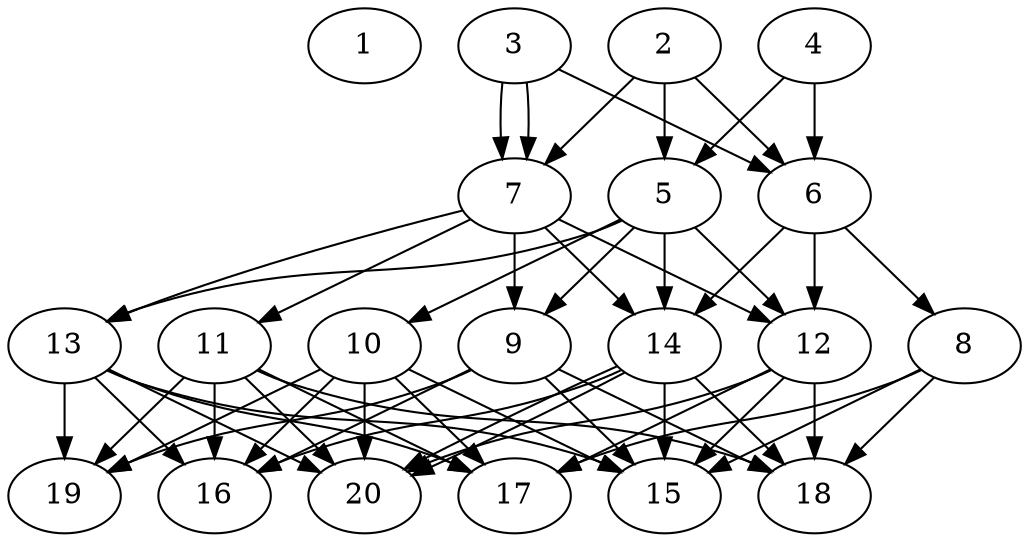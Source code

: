 // DAG automatically generated by daggen at Tue Jul 23 14:33:40 2019
// ./daggen --dot -n 20 --ccr 0.5 --fat 0.6 --regular 0.5 --density 0.8 --mindata 5242880 --maxdata 52428800 
digraph G {
  1 [size="45473792", alpha="0.18", expect_size="22736896"] 
  2 [size="72822784", alpha="0.06", expect_size="36411392"] 
  2 -> 5 [size ="36411392"]
  2 -> 6 [size ="36411392"]
  2 -> 7 [size ="36411392"]
  3 [size="50382848", alpha="0.04", expect_size="25191424"] 
  3 -> 6 [size ="25191424"]
  3 -> 7 [size ="25191424"]
  3 -> 7 [size ="25191424"]
  4 [size="34994176", alpha="0.00", expect_size="17497088"] 
  4 -> 5 [size ="17497088"]
  4 -> 6 [size ="17497088"]
  5 [size="60751872", alpha="0.11", expect_size="30375936"] 
  5 -> 9 [size ="30375936"]
  5 -> 10 [size ="30375936"]
  5 -> 12 [size ="30375936"]
  5 -> 13 [size ="30375936"]
  5 -> 14 [size ="30375936"]
  6 [size="60829696", alpha="0.20", expect_size="30414848"] 
  6 -> 8 [size ="30414848"]
  6 -> 12 [size ="30414848"]
  6 -> 14 [size ="30414848"]
  7 [size="45961216", alpha="0.09", expect_size="22980608"] 
  7 -> 9 [size ="22980608"]
  7 -> 11 [size ="22980608"]
  7 -> 12 [size ="22980608"]
  7 -> 13 [size ="22980608"]
  7 -> 14 [size ="22980608"]
  8 [size="103280640", alpha="0.17", expect_size="51640320"] 
  8 -> 15 [size ="51640320"]
  8 -> 17 [size ="51640320"]
  8 -> 18 [size ="51640320"]
  9 [size="89106432", alpha="0.08", expect_size="44553216"] 
  9 -> 15 [size ="44553216"]
  9 -> 16 [size ="44553216"]
  9 -> 18 [size ="44553216"]
  9 -> 19 [size ="44553216"]
  10 [size="17100800", alpha="0.02", expect_size="8550400"] 
  10 -> 15 [size ="8550400"]
  10 -> 16 [size ="8550400"]
  10 -> 17 [size ="8550400"]
  10 -> 19 [size ="8550400"]
  10 -> 20 [size ="8550400"]
  11 [size="16631808", alpha="0.01", expect_size="8315904"] 
  11 -> 16 [size ="8315904"]
  11 -> 17 [size ="8315904"]
  11 -> 18 [size ="8315904"]
  11 -> 19 [size ="8315904"]
  11 -> 20 [size ="8315904"]
  12 [size="99895296", alpha="0.13", expect_size="49947648"] 
  12 -> 15 [size ="49947648"]
  12 -> 17 [size ="49947648"]
  12 -> 18 [size ="49947648"]
  12 -> 20 [size ="49947648"]
  13 [size="32610304", alpha="0.07", expect_size="16305152"] 
  13 -> 15 [size ="16305152"]
  13 -> 16 [size ="16305152"]
  13 -> 17 [size ="16305152"]
  13 -> 19 [size ="16305152"]
  13 -> 20 [size ="16305152"]
  14 [size="51484672", alpha="0.11", expect_size="25742336"] 
  14 -> 15 [size ="25742336"]
  14 -> 16 [size ="25742336"]
  14 -> 18 [size ="25742336"]
  14 -> 20 [size ="25742336"]
  14 -> 20 [size ="25742336"]
  15 [size="53137408", alpha="0.07", expect_size="26568704"] 
  16 [size="11569152", alpha="0.05", expect_size="5784576"] 
  17 [size="104624128", alpha="0.07", expect_size="52312064"] 
  18 [size="54988800", alpha="0.13", expect_size="27494400"] 
  19 [size="39026688", alpha="0.18", expect_size="19513344"] 
  20 [size="75511808", alpha="0.06", expect_size="37755904"] 
}
